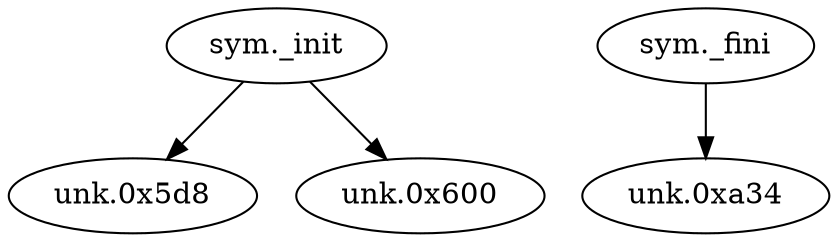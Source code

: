 digraph code {
  "0x000005b4" [label="sym._init"];
  "0x000005b4" -> "0x000005d8";
  "0x000005d8" [label="unk.0x5d8"];
  "0x000005b4" -> "0x00000600";
  "0x00000600" [label="unk.0x600"];
  "0x00000a10" [label="sym._fini"];
  "0x00000a10" -> "0x00000a34";
  "0x00000a34" [label="unk.0xa34"];
}